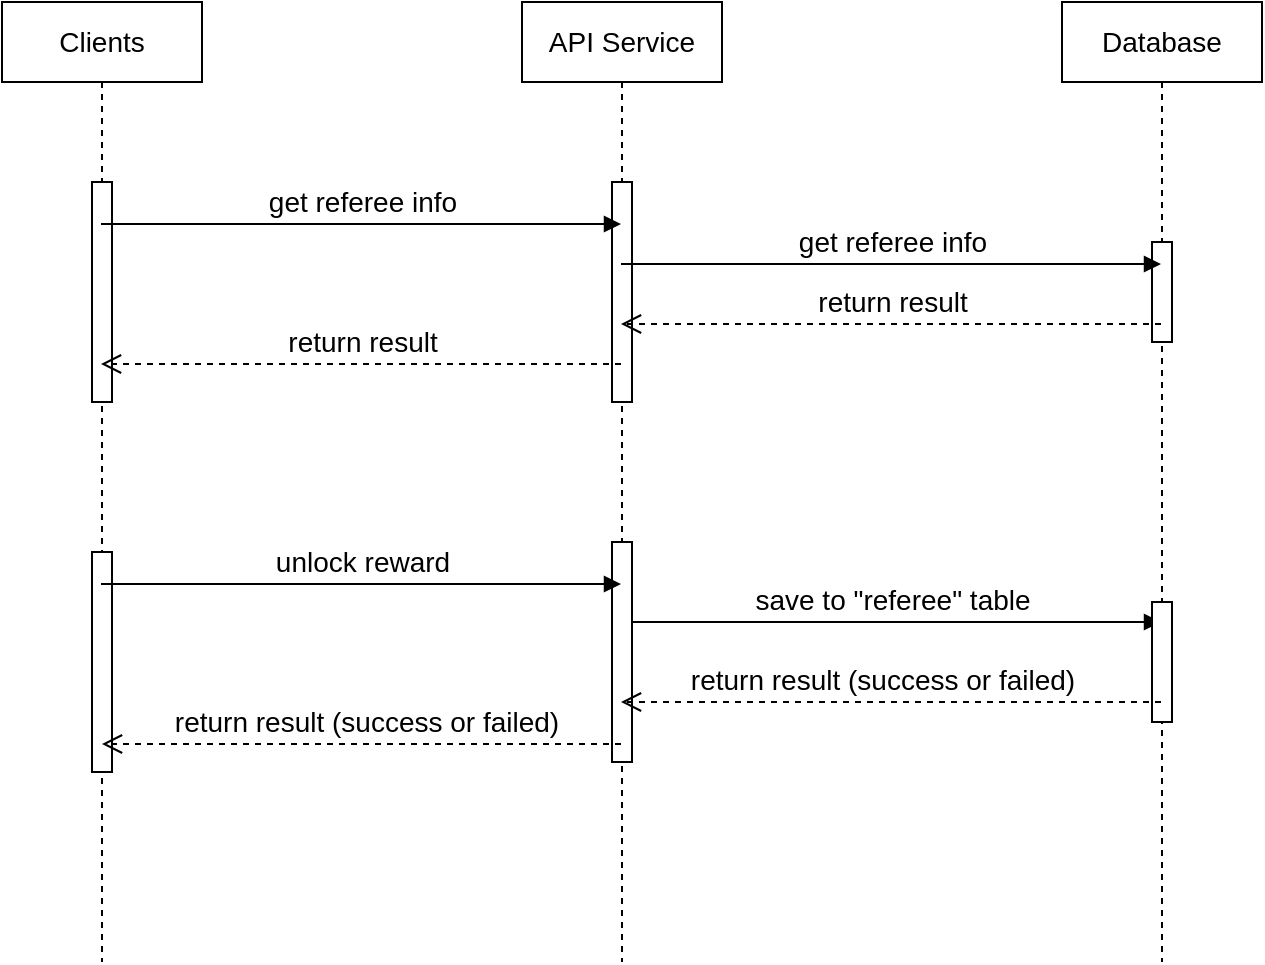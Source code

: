 <mxfile version="18.1.3" type="github">
  <diagram id="ZGwalyleYwvO8AtcDpwx" name="Page-1">
    <mxGraphModel dx="1298" dy="728" grid="1" gridSize="10" guides="1" tooltips="1" connect="1" arrows="1" fold="1" page="1" pageScale="1" pageWidth="850" pageHeight="1100" math="0" shadow="0">
      <root>
        <mxCell id="0" />
        <mxCell id="1" parent="0" />
        <mxCell id="bLqd7wcAviLybuqdrjyT-1" value="Clients" style="shape=umlLifeline;perimeter=lifelinePerimeter;whiteSpace=wrap;html=1;container=1;collapsible=0;recursiveResize=0;outlineConnect=0;fontSize=14;" parent="1" vertex="1">
          <mxGeometry x="80" y="40" width="100" height="480" as="geometry" />
        </mxCell>
        <mxCell id="6OnY6VEBz48OpAhFWJS5-6" value="" style="html=1;points=[];perimeter=orthogonalPerimeter;" parent="bLqd7wcAviLybuqdrjyT-1" vertex="1">
          <mxGeometry x="45" y="90" width="10" height="110" as="geometry" />
        </mxCell>
        <mxCell id="6OnY6VEBz48OpAhFWJS5-12" value="" style="html=1;points=[];perimeter=orthogonalPerimeter;" parent="bLqd7wcAviLybuqdrjyT-1" vertex="1">
          <mxGeometry x="45" y="275" width="10" height="110" as="geometry" />
        </mxCell>
        <mxCell id="bLqd7wcAviLybuqdrjyT-2" value="API Service" style="shape=umlLifeline;perimeter=lifelinePerimeter;whiteSpace=wrap;html=1;container=1;collapsible=0;recursiveResize=0;outlineConnect=0;fontSize=14;" parent="1" vertex="1">
          <mxGeometry x="340" y="40" width="100" height="480" as="geometry" />
        </mxCell>
        <mxCell id="bLqd7wcAviLybuqdrjyT-22" value="save to &quot;referee&quot; table" style="html=1;verticalAlign=bottom;endArrow=block;rounded=0;fontSize=14;" parent="bLqd7wcAviLybuqdrjyT-2" edge="1">
          <mxGeometry width="80" relative="1" as="geometry">
            <mxPoint x="49.5" y="310" as="sourcePoint" />
            <mxPoint x="319.5" y="310" as="targetPoint" />
          </mxGeometry>
        </mxCell>
        <mxCell id="6OnY6VEBz48OpAhFWJS5-7" value="" style="html=1;points=[];perimeter=orthogonalPerimeter;" parent="bLqd7wcAviLybuqdrjyT-2" vertex="1">
          <mxGeometry x="45" y="90" width="10" height="110" as="geometry" />
        </mxCell>
        <mxCell id="6OnY6VEBz48OpAhFWJS5-11" value="" style="html=1;points=[];perimeter=orthogonalPerimeter;" parent="bLqd7wcAviLybuqdrjyT-2" vertex="1">
          <mxGeometry x="45" y="270" width="10" height="110" as="geometry" />
        </mxCell>
        <mxCell id="bLqd7wcAviLybuqdrjyT-3" value="Database" style="shape=umlLifeline;perimeter=lifelinePerimeter;whiteSpace=wrap;html=1;container=1;collapsible=0;recursiveResize=0;outlineConnect=0;fontSize=14;" parent="1" vertex="1">
          <mxGeometry x="610" y="40" width="100" height="480" as="geometry" />
        </mxCell>
        <mxCell id="6OnY6VEBz48OpAhFWJS5-10" value="" style="html=1;points=[];perimeter=orthogonalPerimeter;" parent="bLqd7wcAviLybuqdrjyT-3" vertex="1">
          <mxGeometry x="45" y="300" width="10" height="60" as="geometry" />
        </mxCell>
        <mxCell id="6OnY6VEBz48OpAhFWJS5-8" value="" style="html=1;points=[];perimeter=orthogonalPerimeter;" parent="bLqd7wcAviLybuqdrjyT-3" vertex="1">
          <mxGeometry x="45" y="120" width="10" height="50" as="geometry" />
        </mxCell>
        <mxCell id="bLqd7wcAviLybuqdrjyT-9" value="get referee info" style="html=1;verticalAlign=bottom;endArrow=block;rounded=0;fontSize=14;" parent="1" edge="1">
          <mxGeometry width="80" relative="1" as="geometry">
            <mxPoint x="129.5" y="151" as="sourcePoint" />
            <mxPoint x="389.5" y="151" as="targetPoint" />
          </mxGeometry>
        </mxCell>
        <mxCell id="bLqd7wcAviLybuqdrjyT-10" value="get referee&amp;nbsp;info" style="html=1;verticalAlign=bottom;endArrow=block;rounded=0;fontSize=14;" parent="1" edge="1">
          <mxGeometry width="80" relative="1" as="geometry">
            <mxPoint x="389.5" y="171" as="sourcePoint" />
            <mxPoint x="659.5" y="171" as="targetPoint" />
          </mxGeometry>
        </mxCell>
        <mxCell id="bLqd7wcAviLybuqdrjyT-11" value="return result" style="html=1;verticalAlign=bottom;endArrow=open;dashed=1;endSize=8;rounded=0;fontSize=14;" parent="1" edge="1">
          <mxGeometry relative="1" as="geometry">
            <mxPoint x="659.5" y="201" as="sourcePoint" />
            <mxPoint x="389.5" y="201" as="targetPoint" />
          </mxGeometry>
        </mxCell>
        <mxCell id="bLqd7wcAviLybuqdrjyT-12" value="return result" style="html=1;verticalAlign=bottom;endArrow=open;dashed=1;endSize=8;rounded=0;fontSize=14;" parent="1" edge="1">
          <mxGeometry relative="1" as="geometry">
            <mxPoint x="389.5" y="221" as="sourcePoint" />
            <mxPoint x="129.5" y="221" as="targetPoint" />
          </mxGeometry>
        </mxCell>
        <mxCell id="bLqd7wcAviLybuqdrjyT-21" value="unlock reward" style="html=1;verticalAlign=bottom;endArrow=block;rounded=0;fontSize=14;" parent="1" edge="1">
          <mxGeometry width="80" relative="1" as="geometry">
            <mxPoint x="129.5" y="331" as="sourcePoint" />
            <mxPoint x="389.5" y="331" as="targetPoint" />
          </mxGeometry>
        </mxCell>
        <mxCell id="bLqd7wcAviLybuqdrjyT-24" value="return result (success or failed)" style="html=1;verticalAlign=bottom;endArrow=open;dashed=1;endSize=8;rounded=0;fontSize=14;" parent="1" edge="1">
          <mxGeometry x="0.033" relative="1" as="geometry">
            <mxPoint x="659.5" y="390" as="sourcePoint" />
            <mxPoint x="389.5" y="390" as="targetPoint" />
            <mxPoint as="offset" />
          </mxGeometry>
        </mxCell>
        <mxCell id="bLqd7wcAviLybuqdrjyT-25" value="return result (success or failed)" style="html=1;verticalAlign=bottom;endArrow=open;dashed=1;endSize=8;rounded=0;fontSize=14;" parent="1" edge="1">
          <mxGeometry x="-0.004" relative="1" as="geometry">
            <mxPoint x="389.5" y="411" as="sourcePoint" />
            <mxPoint x="130" y="411" as="targetPoint" />
            <mxPoint x="1" as="offset" />
          </mxGeometry>
        </mxCell>
      </root>
    </mxGraphModel>
  </diagram>
</mxfile>
